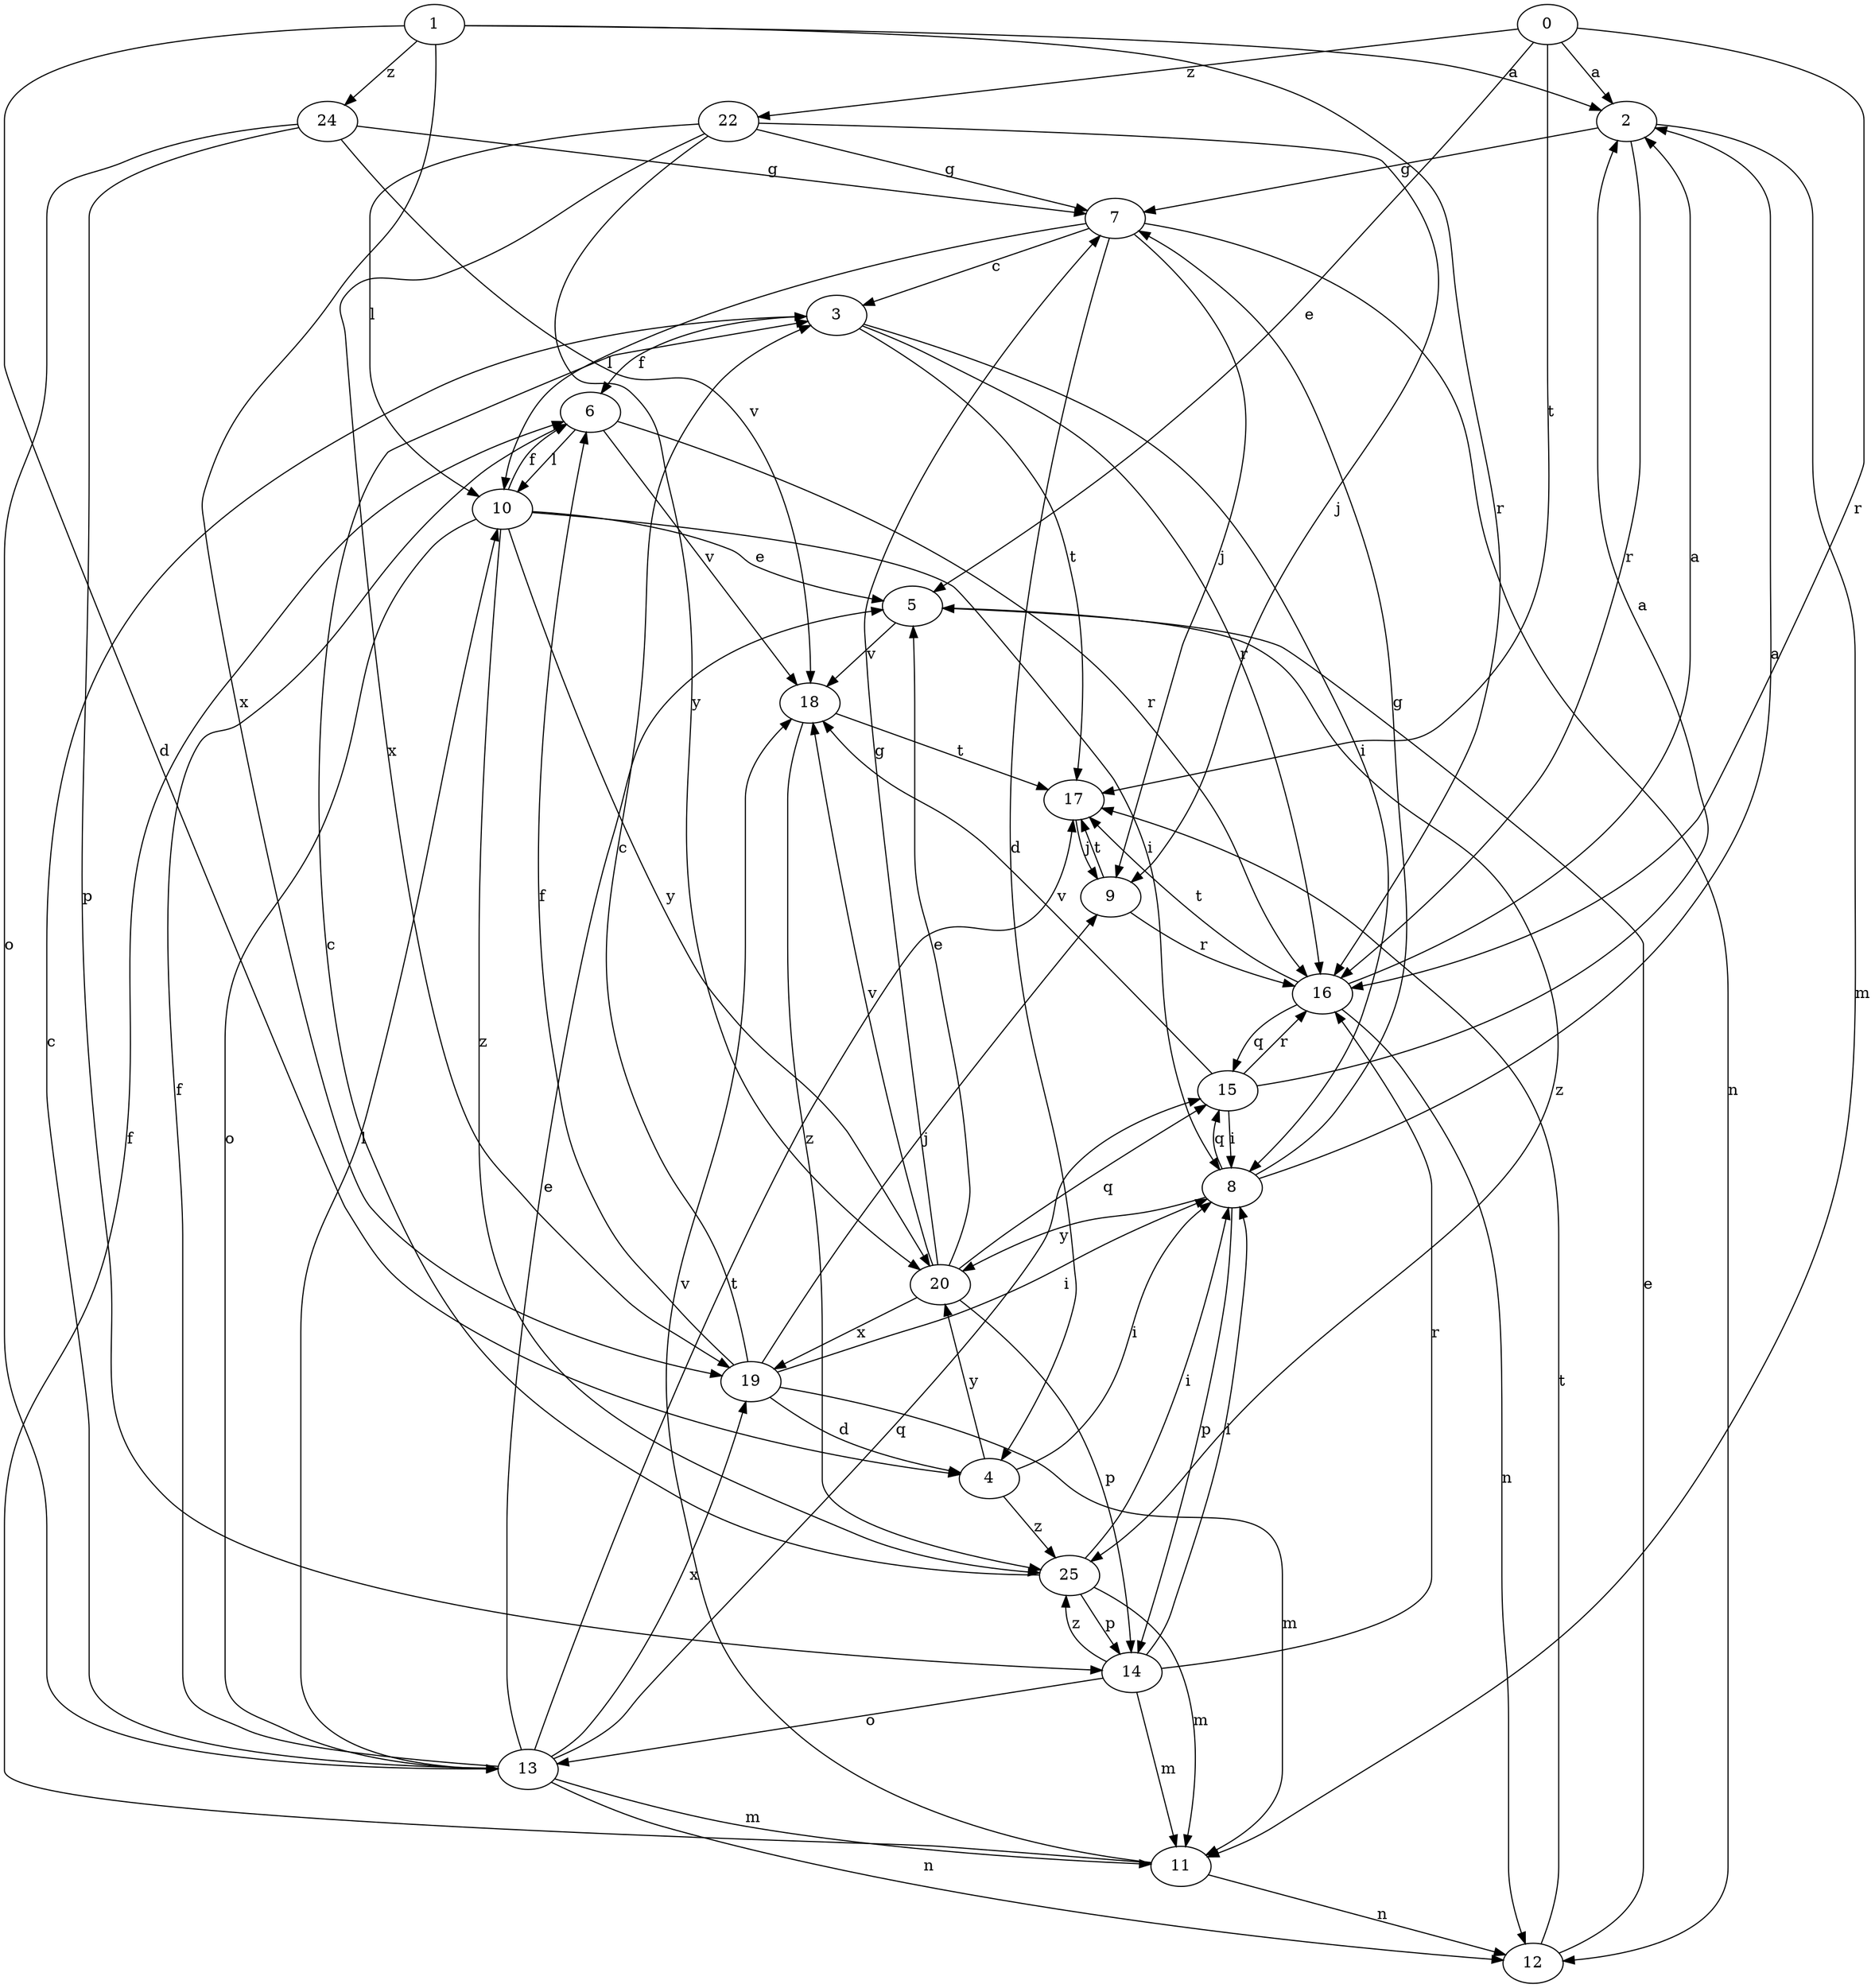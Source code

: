 strict digraph  {
1;
2;
3;
4;
5;
6;
0;
7;
8;
9;
10;
11;
12;
13;
14;
15;
16;
17;
18;
19;
20;
22;
24;
25;
1 -> 2  [label=a];
1 -> 4  [label=d];
1 -> 16  [label=r];
1 -> 19  [label=x];
1 -> 24  [label=z];
2 -> 7  [label=g];
2 -> 11  [label=m];
2 -> 16  [label=r];
3 -> 6  [label=f];
3 -> 8  [label=i];
3 -> 16  [label=r];
3 -> 17  [label=t];
4 -> 8  [label=i];
4 -> 20  [label=y];
4 -> 25  [label=z];
5 -> 18  [label=v];
5 -> 25  [label=z];
6 -> 10  [label=l];
6 -> 16  [label=r];
6 -> 18  [label=v];
0 -> 2  [label=a];
0 -> 5  [label=e];
0 -> 16  [label=r];
0 -> 17  [label=t];
0 -> 22  [label=z];
7 -> 3  [label=c];
7 -> 4  [label=d];
7 -> 9  [label=j];
7 -> 10  [label=l];
7 -> 12  [label=n];
8 -> 2  [label=a];
8 -> 7  [label=g];
8 -> 14  [label=p];
8 -> 15  [label=q];
8 -> 20  [label=y];
9 -> 16  [label=r];
9 -> 17  [label=t];
10 -> 5  [label=e];
10 -> 6  [label=f];
10 -> 8  [label=i];
10 -> 13  [label=o];
10 -> 20  [label=y];
10 -> 25  [label=z];
11 -> 6  [label=f];
11 -> 12  [label=n];
11 -> 18  [label=v];
12 -> 5  [label=e];
12 -> 17  [label=t];
13 -> 3  [label=c];
13 -> 5  [label=e];
13 -> 6  [label=f];
13 -> 10  [label=l];
13 -> 11  [label=m];
13 -> 12  [label=n];
13 -> 15  [label=q];
13 -> 17  [label=t];
13 -> 19  [label=x];
14 -> 8  [label=i];
14 -> 11  [label=m];
14 -> 13  [label=o];
14 -> 16  [label=r];
14 -> 25  [label=z];
15 -> 2  [label=a];
15 -> 8  [label=i];
15 -> 16  [label=r];
15 -> 18  [label=v];
16 -> 2  [label=a];
16 -> 12  [label=n];
16 -> 15  [label=q];
16 -> 17  [label=t];
17 -> 9  [label=j];
18 -> 17  [label=t];
18 -> 25  [label=z];
19 -> 3  [label=c];
19 -> 4  [label=d];
19 -> 6  [label=f];
19 -> 8  [label=i];
19 -> 9  [label=j];
19 -> 11  [label=m];
20 -> 5  [label=e];
20 -> 7  [label=g];
20 -> 14  [label=p];
20 -> 15  [label=q];
20 -> 18  [label=v];
20 -> 19  [label=x];
22 -> 7  [label=g];
22 -> 9  [label=j];
22 -> 10  [label=l];
22 -> 19  [label=x];
22 -> 20  [label=y];
24 -> 7  [label=g];
24 -> 13  [label=o];
24 -> 14  [label=p];
24 -> 18  [label=v];
25 -> 3  [label=c];
25 -> 8  [label=i];
25 -> 11  [label=m];
25 -> 14  [label=p];
}
